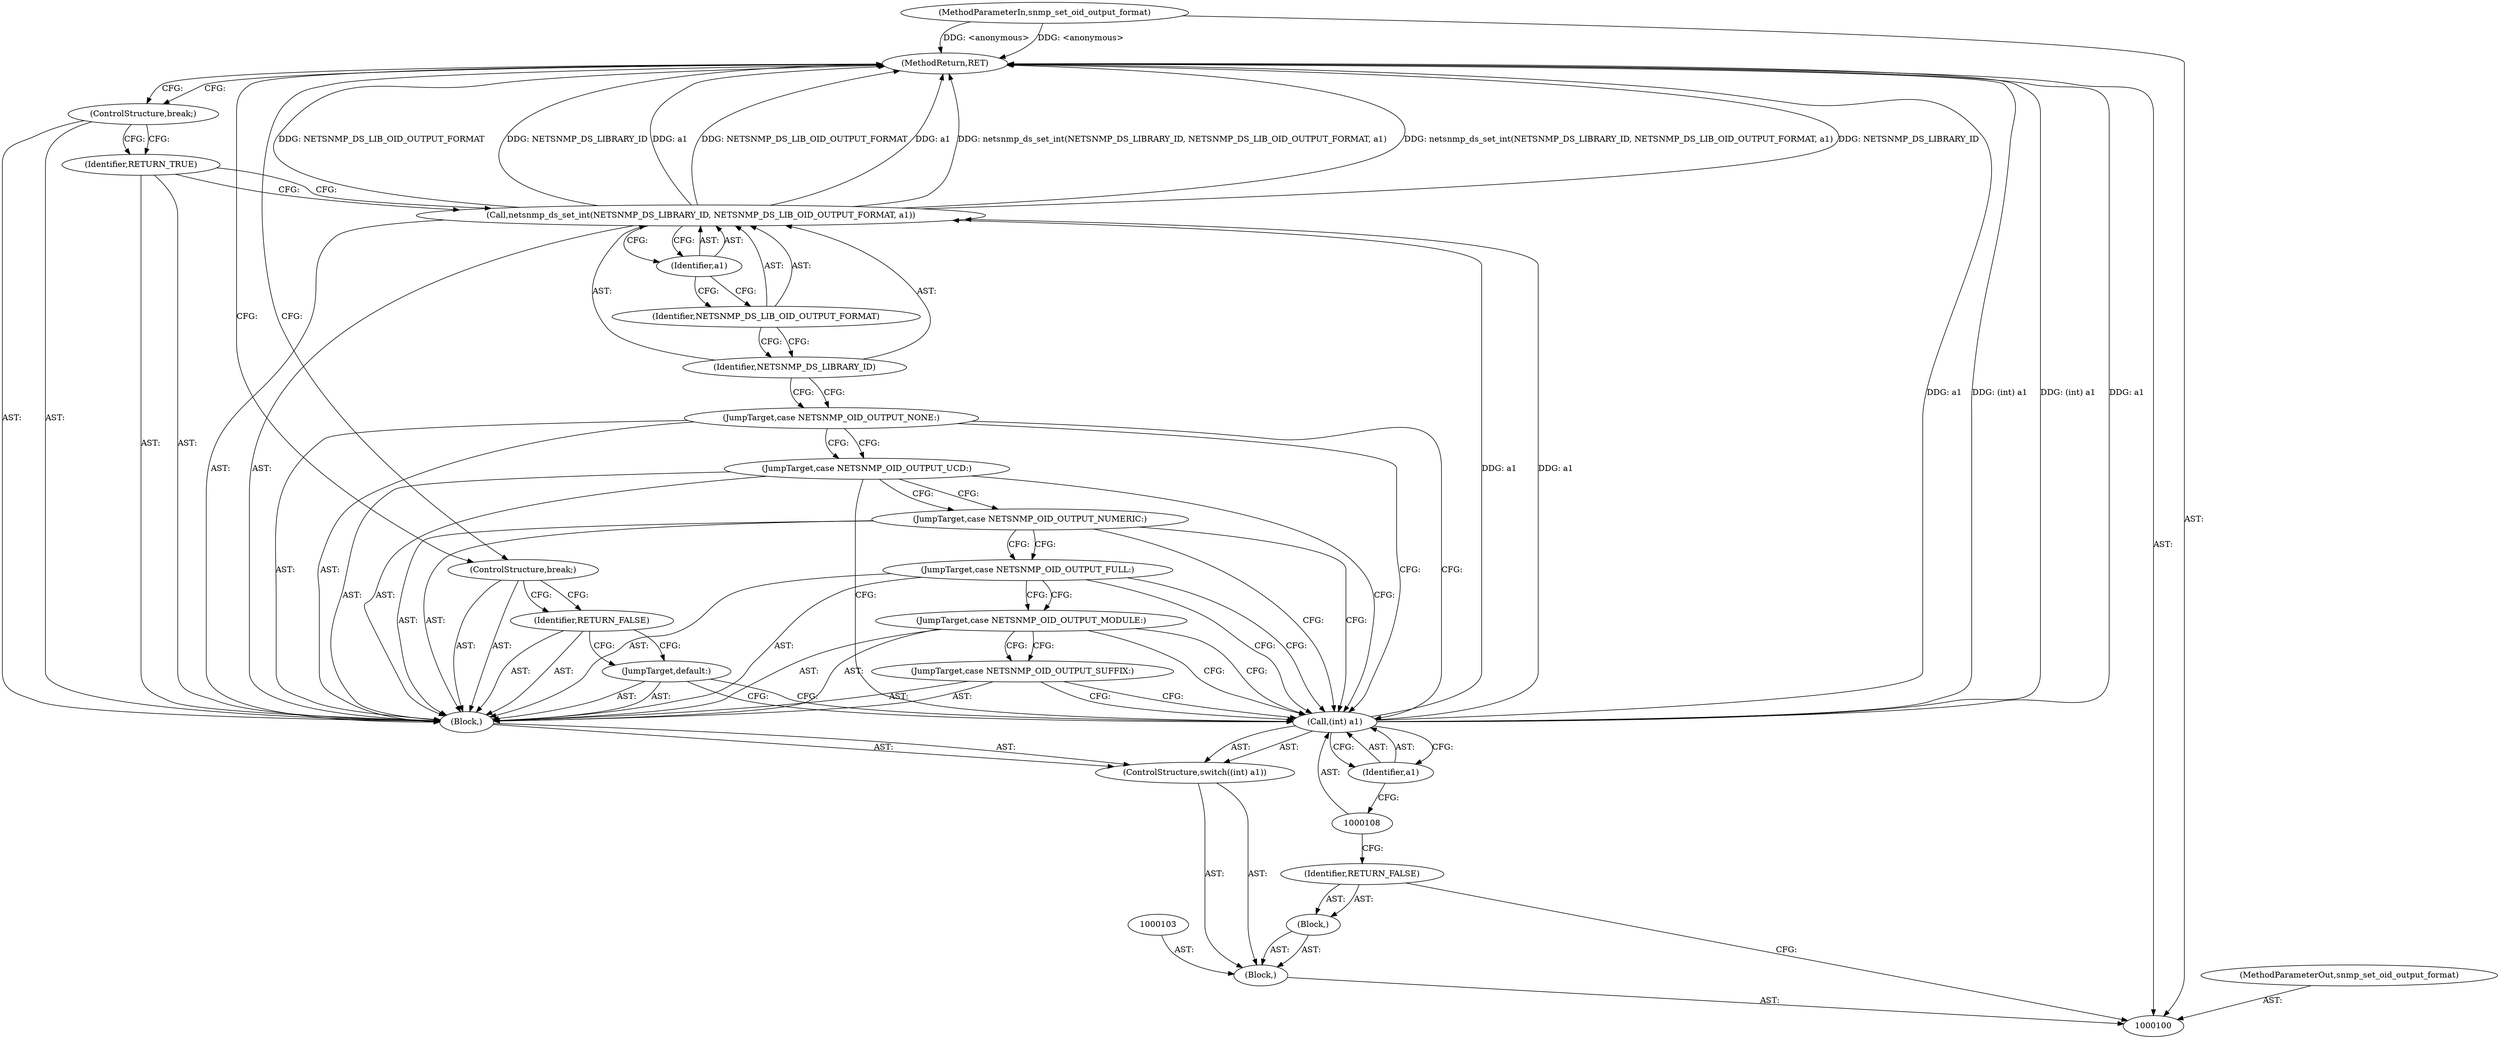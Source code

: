 digraph "1_php_cab1c3b3708eead315e033359d07049b23b147a3_0" {
"1000126" [label="(MethodReturn,RET)"];
"1000101" [label="(MethodParameterIn,snmp_set_oid_output_format)"];
"1000144" [label="(MethodParameterOut,snmp_set_oid_output_format)"];
"1000111" [label="(JumpTarget,case NETSNMP_OID_OUTPUT_SUFFIX:)"];
"1000112" [label="(JumpTarget,case NETSNMP_OID_OUTPUT_MODULE:)"];
"1000113" [label="(JumpTarget,case NETSNMP_OID_OUTPUT_FULL:)"];
"1000114" [label="(JumpTarget,case NETSNMP_OID_OUTPUT_NUMERIC:)"];
"1000115" [label="(JumpTarget,case NETSNMP_OID_OUTPUT_UCD:)"];
"1000116" [label="(JumpTarget,case NETSNMP_OID_OUTPUT_NONE:)"];
"1000118" [label="(Identifier,NETSNMP_DS_LIBRARY_ID)"];
"1000117" [label="(Call,netsnmp_ds_set_int(NETSNMP_DS_LIBRARY_ID, NETSNMP_DS_LIB_OID_OUTPUT_FORMAT, a1))"];
"1000119" [label="(Identifier,NETSNMP_DS_LIB_OID_OUTPUT_FORMAT)"];
"1000120" [label="(Identifier,a1)"];
"1000121" [label="(Identifier,RETURN_TRUE)"];
"1000122" [label="(ControlStructure,break;)"];
"1000123" [label="(JumpTarget,default:)"];
"1000102" [label="(Block,)"];
"1000124" [label="(Identifier,RETURN_FALSE)"];
"1000125" [label="(ControlStructure,break;)"];
"1000104" [label="(Block,)"];
"1000105" [label="(Identifier,RETURN_FALSE)"];
"1000106" [label="(ControlStructure,switch((int) a1))"];
"1000109" [label="(Identifier,a1)"];
"1000110" [label="(Block,)"];
"1000107" [label="(Call,(int) a1)"];
"1000126" -> "1000100"  [label="AST: "];
"1000126" -> "1000122"  [label="CFG: "];
"1000126" -> "1000125"  [label="CFG: "];
"1000117" -> "1000126"  [label="DDG: netsnmp_ds_set_int(NETSNMP_DS_LIBRARY_ID, NETSNMP_DS_LIB_OID_OUTPUT_FORMAT, a1)"];
"1000117" -> "1000126"  [label="DDG: NETSNMP_DS_LIBRARY_ID"];
"1000117" -> "1000126"  [label="DDG: NETSNMP_DS_LIB_OID_OUTPUT_FORMAT"];
"1000117" -> "1000126"  [label="DDG: a1"];
"1000107" -> "1000126"  [label="DDG: (int) a1"];
"1000107" -> "1000126"  [label="DDG: a1"];
"1000101" -> "1000126"  [label="DDG: <anonymous>"];
"1000101" -> "1000100"  [label="AST: "];
"1000101" -> "1000126"  [label="DDG: <anonymous>"];
"1000144" -> "1000100"  [label="AST: "];
"1000111" -> "1000110"  [label="AST: "];
"1000111" -> "1000107"  [label="CFG: "];
"1000112" -> "1000111"  [label="CFG: "];
"1000112" -> "1000110"  [label="AST: "];
"1000112" -> "1000107"  [label="CFG: "];
"1000112" -> "1000111"  [label="CFG: "];
"1000113" -> "1000112"  [label="CFG: "];
"1000113" -> "1000110"  [label="AST: "];
"1000113" -> "1000107"  [label="CFG: "];
"1000113" -> "1000112"  [label="CFG: "];
"1000114" -> "1000113"  [label="CFG: "];
"1000114" -> "1000110"  [label="AST: "];
"1000114" -> "1000107"  [label="CFG: "];
"1000114" -> "1000113"  [label="CFG: "];
"1000115" -> "1000114"  [label="CFG: "];
"1000115" -> "1000110"  [label="AST: "];
"1000115" -> "1000107"  [label="CFG: "];
"1000115" -> "1000114"  [label="CFG: "];
"1000116" -> "1000115"  [label="CFG: "];
"1000116" -> "1000110"  [label="AST: "];
"1000116" -> "1000107"  [label="CFG: "];
"1000116" -> "1000115"  [label="CFG: "];
"1000118" -> "1000116"  [label="CFG: "];
"1000118" -> "1000117"  [label="AST: "];
"1000118" -> "1000116"  [label="CFG: "];
"1000119" -> "1000118"  [label="CFG: "];
"1000117" -> "1000110"  [label="AST: "];
"1000117" -> "1000120"  [label="CFG: "];
"1000118" -> "1000117"  [label="AST: "];
"1000119" -> "1000117"  [label="AST: "];
"1000120" -> "1000117"  [label="AST: "];
"1000121" -> "1000117"  [label="CFG: "];
"1000117" -> "1000126"  [label="DDG: netsnmp_ds_set_int(NETSNMP_DS_LIBRARY_ID, NETSNMP_DS_LIB_OID_OUTPUT_FORMAT, a1)"];
"1000117" -> "1000126"  [label="DDG: NETSNMP_DS_LIBRARY_ID"];
"1000117" -> "1000126"  [label="DDG: NETSNMP_DS_LIB_OID_OUTPUT_FORMAT"];
"1000117" -> "1000126"  [label="DDG: a1"];
"1000107" -> "1000117"  [label="DDG: a1"];
"1000119" -> "1000117"  [label="AST: "];
"1000119" -> "1000118"  [label="CFG: "];
"1000120" -> "1000119"  [label="CFG: "];
"1000120" -> "1000117"  [label="AST: "];
"1000120" -> "1000119"  [label="CFG: "];
"1000117" -> "1000120"  [label="CFG: "];
"1000121" -> "1000110"  [label="AST: "];
"1000121" -> "1000117"  [label="CFG: "];
"1000122" -> "1000121"  [label="CFG: "];
"1000122" -> "1000110"  [label="AST: "];
"1000122" -> "1000121"  [label="CFG: "];
"1000126" -> "1000122"  [label="CFG: "];
"1000123" -> "1000110"  [label="AST: "];
"1000123" -> "1000107"  [label="CFG: "];
"1000124" -> "1000123"  [label="CFG: "];
"1000102" -> "1000100"  [label="AST: "];
"1000103" -> "1000102"  [label="AST: "];
"1000104" -> "1000102"  [label="AST: "];
"1000106" -> "1000102"  [label="AST: "];
"1000124" -> "1000110"  [label="AST: "];
"1000124" -> "1000123"  [label="CFG: "];
"1000125" -> "1000124"  [label="CFG: "];
"1000125" -> "1000110"  [label="AST: "];
"1000125" -> "1000124"  [label="CFG: "];
"1000126" -> "1000125"  [label="CFG: "];
"1000104" -> "1000102"  [label="AST: "];
"1000105" -> "1000104"  [label="AST: "];
"1000105" -> "1000104"  [label="AST: "];
"1000105" -> "1000100"  [label="CFG: "];
"1000108" -> "1000105"  [label="CFG: "];
"1000106" -> "1000102"  [label="AST: "];
"1000107" -> "1000106"  [label="AST: "];
"1000110" -> "1000106"  [label="AST: "];
"1000109" -> "1000107"  [label="AST: "];
"1000109" -> "1000108"  [label="CFG: "];
"1000107" -> "1000109"  [label="CFG: "];
"1000110" -> "1000106"  [label="AST: "];
"1000111" -> "1000110"  [label="AST: "];
"1000112" -> "1000110"  [label="AST: "];
"1000113" -> "1000110"  [label="AST: "];
"1000114" -> "1000110"  [label="AST: "];
"1000115" -> "1000110"  [label="AST: "];
"1000116" -> "1000110"  [label="AST: "];
"1000117" -> "1000110"  [label="AST: "];
"1000121" -> "1000110"  [label="AST: "];
"1000122" -> "1000110"  [label="AST: "];
"1000123" -> "1000110"  [label="AST: "];
"1000124" -> "1000110"  [label="AST: "];
"1000125" -> "1000110"  [label="AST: "];
"1000107" -> "1000106"  [label="AST: "];
"1000107" -> "1000109"  [label="CFG: "];
"1000108" -> "1000107"  [label="AST: "];
"1000109" -> "1000107"  [label="AST: "];
"1000111" -> "1000107"  [label="CFG: "];
"1000112" -> "1000107"  [label="CFG: "];
"1000113" -> "1000107"  [label="CFG: "];
"1000114" -> "1000107"  [label="CFG: "];
"1000115" -> "1000107"  [label="CFG: "];
"1000116" -> "1000107"  [label="CFG: "];
"1000123" -> "1000107"  [label="CFG: "];
"1000107" -> "1000126"  [label="DDG: (int) a1"];
"1000107" -> "1000126"  [label="DDG: a1"];
"1000107" -> "1000117"  [label="DDG: a1"];
}
